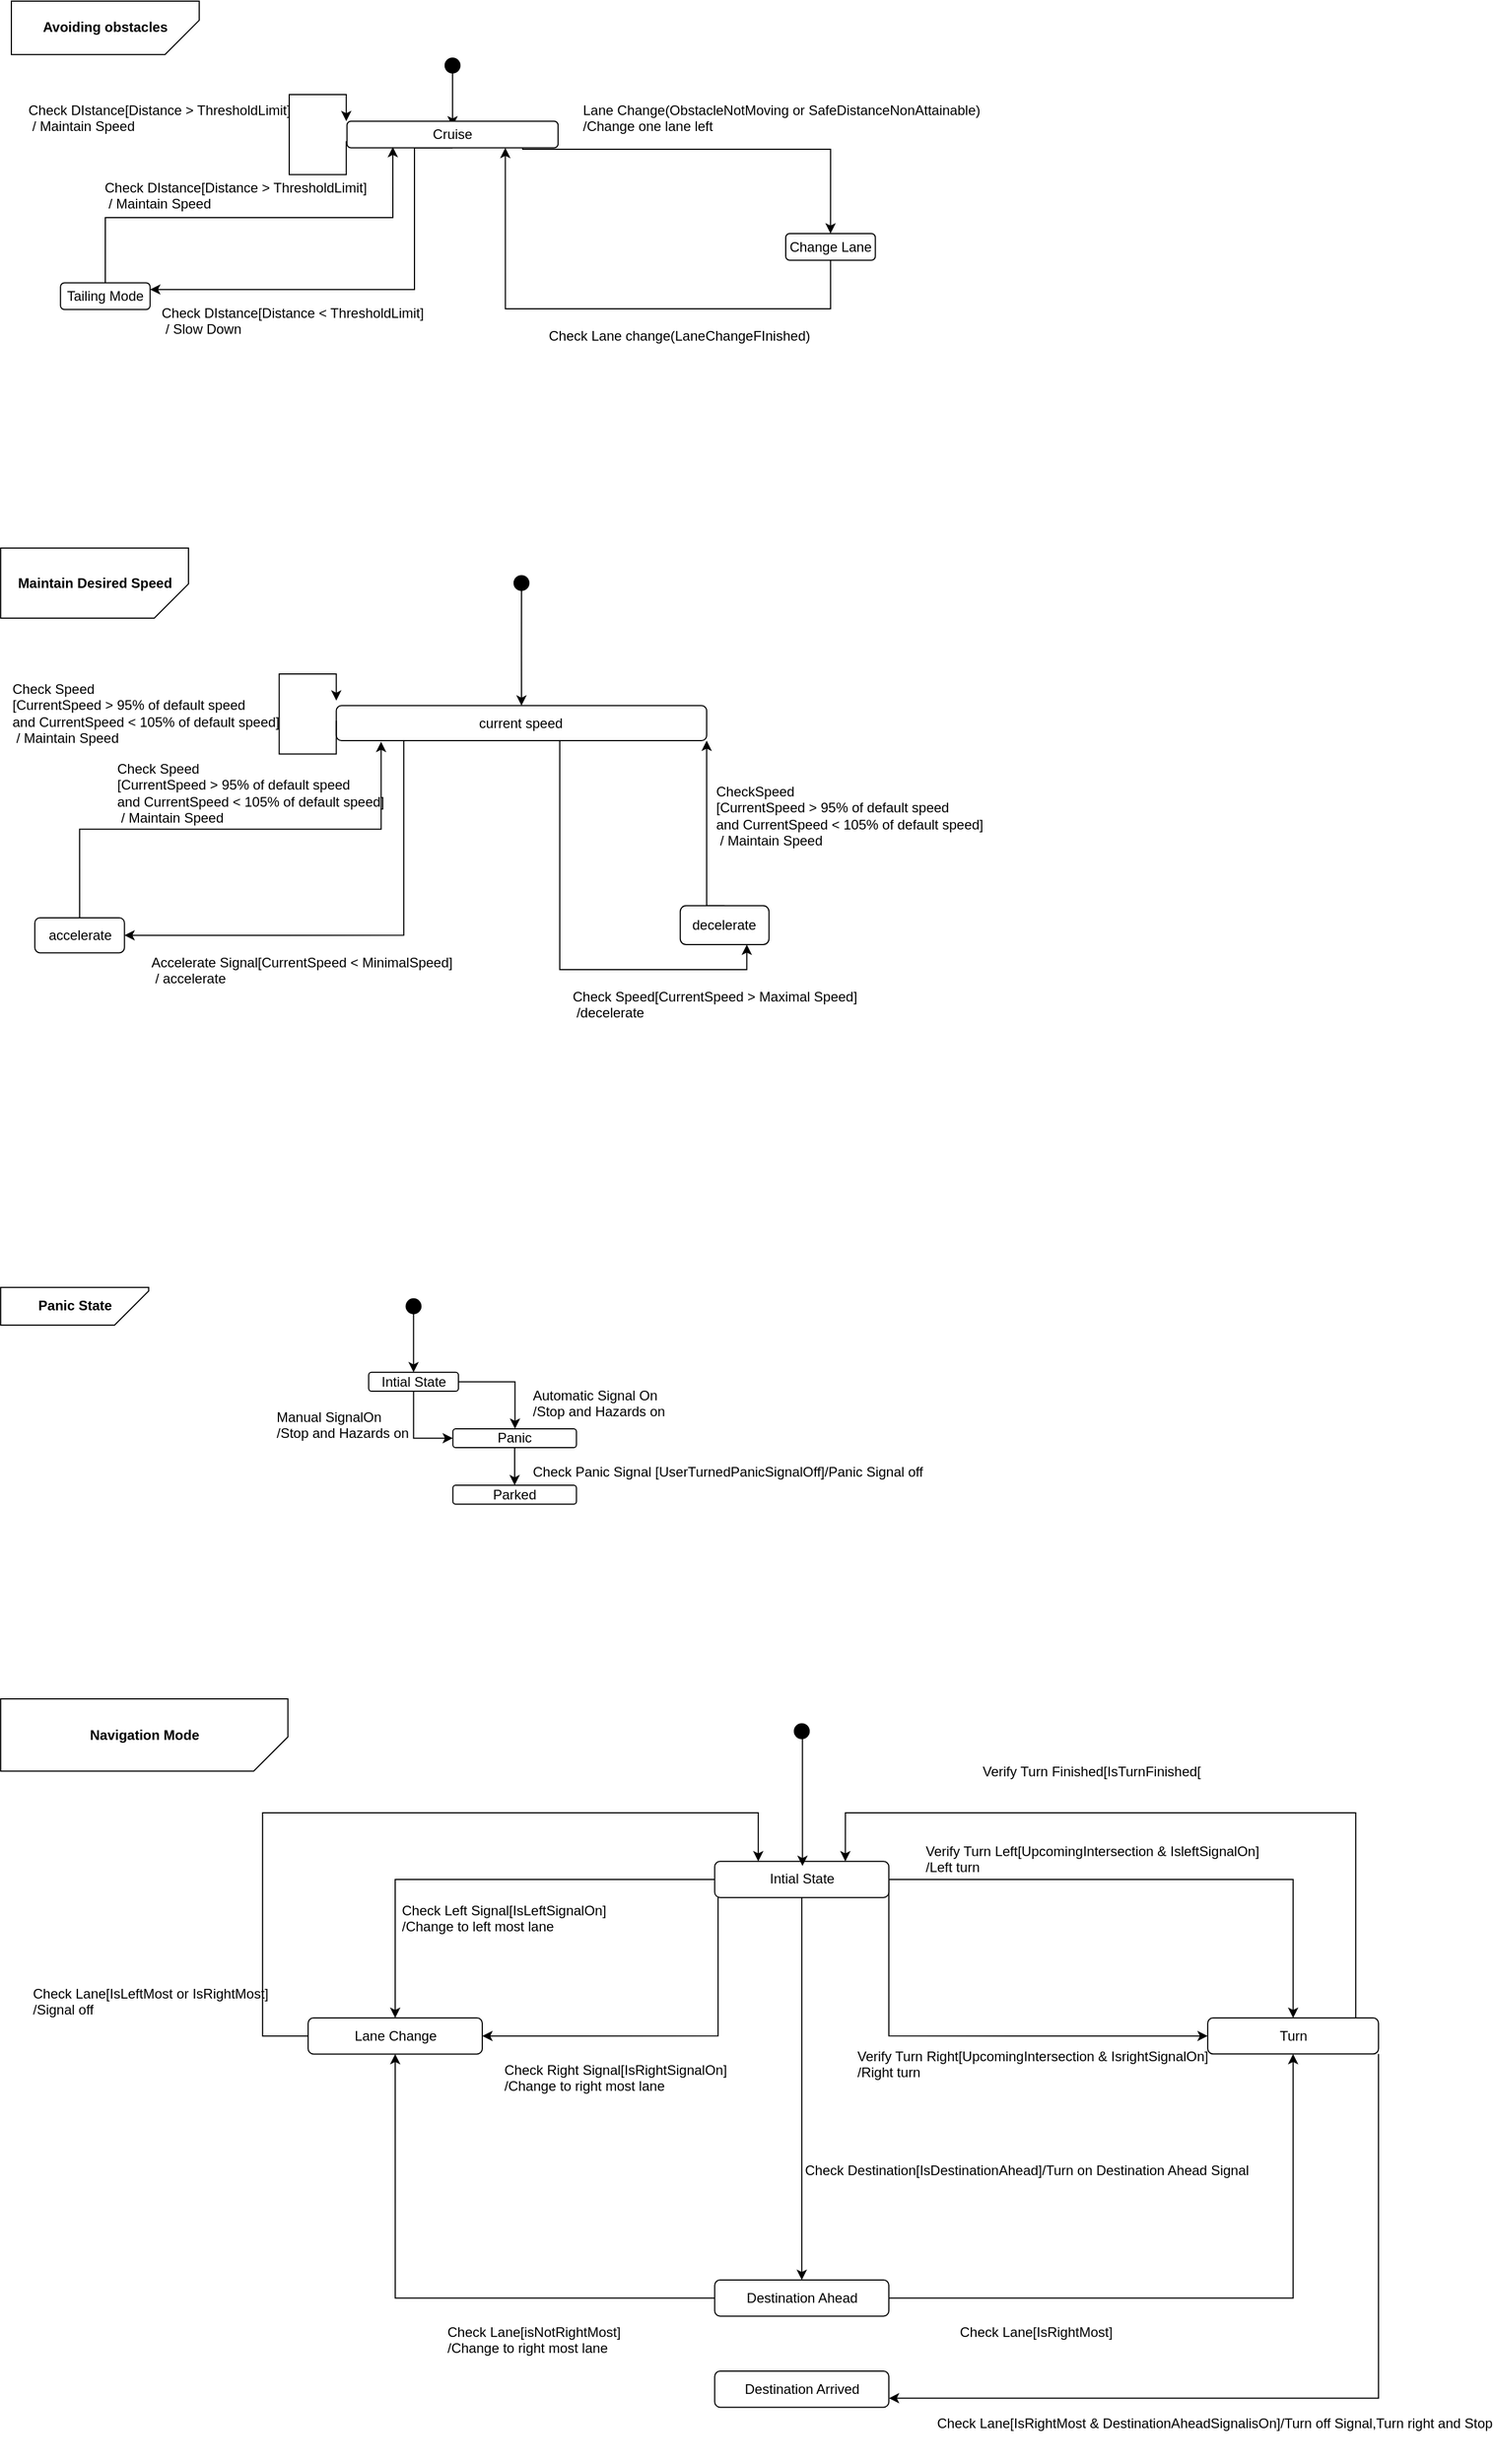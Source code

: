 <mxfile version="12.6.5" type="device"><diagram id="y0PFv6teLc5nAvoXfbdt" name="Page-1"><mxGraphModel dx="5912" dy="822" grid="1" gridSize="10" guides="1" tooltips="1" connect="1" arrows="1" fold="1" page="1" pageScale="1" pageWidth="850" pageHeight="1100" math="0" shadow="0"><root><mxCell id="0"/><mxCell id="1" parent="0"/><mxCell id="CaaASweqVnmhCwz1qeat-1" value="" style="group;fillColor=#FFFFFF;" vertex="1" connectable="0" parent="1"><mxGeometry x="-3649.41" y="1588.88" width="670" height="350" as="geometry"/></mxCell><mxCell id="CaaASweqVnmhCwz1qeat-2" value="&lt;b&gt;Panic State&lt;/b&gt;" style="shape=card;whiteSpace=wrap;html=1;fillColor=#FFFFFF;rotation=0;flipH=1;flipV=1;align=center;" vertex="1" parent="CaaASweqVnmhCwz1qeat-1"><mxGeometry x="0.003" y="-0.003" width="130" height="33.114" as="geometry"/></mxCell><mxCell id="CaaASweqVnmhCwz1qeat-31" value="" style="edgeStyle=orthogonalEdgeStyle;rounded=0;orthogonalLoop=1;jettySize=auto;html=1;entryX=0;entryY=0.5;entryDx=0;entryDy=0;" edge="1" parent="CaaASweqVnmhCwz1qeat-1" source="CaaASweqVnmhCwz1qeat-5" target="CaaASweqVnmhCwz1qeat-28"><mxGeometry relative="1" as="geometry"><mxPoint x="260.118" y="141.851" as="targetPoint"/></mxGeometry></mxCell><mxCell id="CaaASweqVnmhCwz1qeat-33" value="" style="edgeStyle=orthogonalEdgeStyle;rounded=0;orthogonalLoop=1;jettySize=auto;html=1;" edge="1" parent="CaaASweqVnmhCwz1qeat-1" source="CaaASweqVnmhCwz1qeat-5" target="CaaASweqVnmhCwz1qeat-28"><mxGeometry relative="1" as="geometry"><mxPoint x="465.059" y="82.783" as="targetPoint"/><Array as="points"><mxPoint x="451.659" y="82.93"/></Array></mxGeometry></mxCell><mxCell id="CaaASweqVnmhCwz1qeat-5" value="Intial State" style="rounded=1;whiteSpace=wrap;html=1;" vertex="1" parent="CaaASweqVnmhCwz1qeat-1"><mxGeometry x="323.176" y="74.505" width="78.824" height="16.557" as="geometry"/></mxCell><mxCell id="CaaASweqVnmhCwz1qeat-35" value="" style="edgeStyle=orthogonalEdgeStyle;rounded=0;orthogonalLoop=1;jettySize=auto;html=1;" edge="1" parent="CaaASweqVnmhCwz1qeat-1" source="CaaASweqVnmhCwz1qeat-28" target="CaaASweqVnmhCwz1qeat-34"><mxGeometry relative="1" as="geometry"/></mxCell><mxCell id="CaaASweqVnmhCwz1qeat-28" value="Panic" style="rounded=1;whiteSpace=wrap;html=1;" vertex="1" parent="CaaASweqVnmhCwz1qeat-1"><mxGeometry x="397.129" y="124.068" width="108.493" height="16.557" as="geometry"/></mxCell><mxCell id="CaaASweqVnmhCwz1qeat-34" value="Parked" style="rounded=1;whiteSpace=wrap;html=1;" vertex="1" parent="CaaASweqVnmhCwz1qeat-1"><mxGeometry x="397.129" y="173.632" width="108.493" height="16.557" as="geometry"/></mxCell><mxCell id="CaaASweqVnmhCwz1qeat-23" value="Automatic Signal On&lt;br&gt;/Stop and Hazards on" style="text;html=1;rotation=0;" vertex="1" parent="CaaASweqVnmhCwz1qeat-1"><mxGeometry x="465.056" y="80.678" width="179.174" height="19.317" as="geometry"/></mxCell><mxCell id="CaaASweqVnmhCwz1qeat-27" value="Manual SignalOn&lt;br&gt;/Stop and Hazards on" style="text;html=1;rotation=0;" vertex="1" parent="CaaASweqVnmhCwz1qeat-1"><mxGeometry x="240" y="100" width="94.59" height="35.25" as="geometry"/></mxCell><mxCell id="CaaASweqVnmhCwz1qeat-36" value="Check Panic Signal [UserTurnedPanicSignalOff]/Panic Signal off" style="text;html=1;rotation=0;" vertex="1" parent="CaaASweqVnmhCwz1qeat-1"><mxGeometry x="465.059" y="148.53" width="179.174" height="19.317" as="geometry"/></mxCell><mxCell id="CaaASweqVnmhCwz1qeat-44" value="" style="edgeStyle=orthogonalEdgeStyle;rounded=0;orthogonalLoop=1;jettySize=auto;html=1;entryX=0.5;entryY=0;entryDx=0;entryDy=0;" edge="1" parent="CaaASweqVnmhCwz1qeat-1" source="CaaASweqVnmhCwz1qeat-42" target="CaaASweqVnmhCwz1qeat-5"><mxGeometry relative="1" as="geometry"><mxPoint x="309.56" y="10" as="targetPoint"/></mxGeometry></mxCell><mxCell id="CaaASweqVnmhCwz1qeat-42" value="" style="ellipse;whiteSpace=wrap;html=1;aspect=fixed;fillColor=#000000;" vertex="1" parent="CaaASweqVnmhCwz1qeat-1"><mxGeometry x="356.087" y="10.051" width="13.008" height="13.008" as="geometry"/></mxCell><mxCell id="CaaASweqVnmhCwz1qeat-64" value="" style="group;fillColor=#FFFFFF;" vertex="1" connectable="0" parent="1"><mxGeometry x="-3649.41" y="1950" width="1300" height="670" as="geometry"/></mxCell><mxCell id="CaaASweqVnmhCwz1qeat-65" value="&lt;b&gt;Navigation Mode&lt;/b&gt;" style="shape=card;whiteSpace=wrap;html=1;fillColor=#FFFFFF;rotation=0;flipH=1;flipV=1;align=center;" vertex="1" parent="CaaASweqVnmhCwz1qeat-64"><mxGeometry x="0.006" y="-0.006" width="252.239" height="63.39" as="geometry"/></mxCell><mxCell id="CaaASweqVnmhCwz1qeat-80" value="" style="edgeStyle=orthogonalEdgeStyle;rounded=0;orthogonalLoop=1;jettySize=auto;html=1;" edge="1" parent="CaaASweqVnmhCwz1qeat-64" source="CaaASweqVnmhCwz1qeat-68" target="CaaASweqVnmhCwz1qeat-79"><mxGeometry relative="1" as="geometry"/></mxCell><mxCell id="CaaASweqVnmhCwz1qeat-90" value="" style="edgeStyle=orthogonalEdgeStyle;rounded=0;orthogonalLoop=1;jettySize=auto;html=1;" edge="1" parent="CaaASweqVnmhCwz1qeat-64" source="CaaASweqVnmhCwz1qeat-68" target="CaaASweqVnmhCwz1qeat-89"><mxGeometry relative="1" as="geometry"/></mxCell><mxCell id="CaaASweqVnmhCwz1qeat-92" value="" style="edgeStyle=orthogonalEdgeStyle;rounded=0;orthogonalLoop=1;jettySize=auto;html=1;entryX=0;entryY=0.5;entryDx=0;entryDy=0;" edge="1" parent="CaaASweqVnmhCwz1qeat-64" source="CaaASweqVnmhCwz1qeat-68" target="CaaASweqVnmhCwz1qeat-89"><mxGeometry relative="1" as="geometry"><mxPoint x="703.529" y="254.318" as="targetPoint"/><Array as="points"><mxPoint x="780" y="296"/></Array></mxGeometry></mxCell><mxCell id="CaaASweqVnmhCwz1qeat-103" value="" style="edgeStyle=orthogonalEdgeStyle;rounded=0;orthogonalLoop=1;jettySize=auto;html=1;" edge="1" parent="CaaASweqVnmhCwz1qeat-64" source="CaaASweqVnmhCwz1qeat-68" target="CaaASweqVnmhCwz1qeat-102"><mxGeometry relative="1" as="geometry"/></mxCell><mxCell id="CaaASweqVnmhCwz1qeat-68" value="Intial State" style="rounded=1;whiteSpace=wrap;html=1;" vertex="1" parent="CaaASweqVnmhCwz1qeat-64"><mxGeometry x="627.059" y="142.623" width="152.941" height="31.695" as="geometry"/></mxCell><mxCell id="CaaASweqVnmhCwz1qeat-105" value="" style="edgeStyle=orthogonalEdgeStyle;rounded=0;orthogonalLoop=1;jettySize=auto;html=1;entryX=0.5;entryY=1;entryDx=0;entryDy=0;" edge="1" parent="CaaASweqVnmhCwz1qeat-64" source="CaaASweqVnmhCwz1qeat-102" target="CaaASweqVnmhCwz1qeat-79"><mxGeometry relative="1" as="geometry"><mxPoint x="547.059" y="525.845" as="targetPoint"/></mxGeometry></mxCell><mxCell id="CaaASweqVnmhCwz1qeat-107" value="" style="edgeStyle=orthogonalEdgeStyle;rounded=0;orthogonalLoop=1;jettySize=auto;html=1;entryX=0.5;entryY=1;entryDx=0;entryDy=0;" edge="1" parent="CaaASweqVnmhCwz1qeat-64" source="CaaASweqVnmhCwz1qeat-102" target="CaaASweqVnmhCwz1qeat-89"><mxGeometry relative="1" as="geometry"><mxPoint x="860" y="525.845" as="targetPoint"/></mxGeometry></mxCell><mxCell id="CaaASweqVnmhCwz1qeat-102" value="Destination Ahead" style="rounded=1;whiteSpace=wrap;html=1;" vertex="1" parent="CaaASweqVnmhCwz1qeat-64"><mxGeometry x="627.059" y="509.998" width="152.941" height="31.695" as="geometry"/></mxCell><mxCell id="CaaASweqVnmhCwz1qeat-96" value="" style="edgeStyle=orthogonalEdgeStyle;rounded=0;orthogonalLoop=1;jettySize=auto;html=1;entryX=0.75;entryY=0;entryDx=0;entryDy=0;" edge="1" parent="CaaASweqVnmhCwz1qeat-64" source="CaaASweqVnmhCwz1qeat-89" target="CaaASweqVnmhCwz1qeat-68"><mxGeometry relative="1" as="geometry"><mxPoint x="1230" y="50" as="targetPoint"/><Array as="points"><mxPoint x="1190" y="100"/><mxPoint x="742" y="100"/></Array></mxGeometry></mxCell><mxCell id="CaaASweqVnmhCwz1qeat-190" value="" style="edgeStyle=orthogonalEdgeStyle;rounded=0;orthogonalLoop=1;jettySize=auto;html=1;entryX=1;entryY=0.75;entryDx=0;entryDy=0;" edge="1" parent="CaaASweqVnmhCwz1qeat-64" source="CaaASweqVnmhCwz1qeat-89" target="CaaASweqVnmhCwz1qeat-188"><mxGeometry relative="1" as="geometry"><mxPoint x="1290" y="295.835" as="targetPoint"/><Array as="points"><mxPoint x="1210" y="614"/></Array></mxGeometry></mxCell><mxCell id="CaaASweqVnmhCwz1qeat-89" value="Turn" style="rounded=1;whiteSpace=wrap;html=1;" vertex="1" parent="CaaASweqVnmhCwz1qeat-64"><mxGeometry x="1060" y="279.99" width="150" height="31.69" as="geometry"/></mxCell><mxCell id="CaaASweqVnmhCwz1qeat-85" value="" style="edgeStyle=orthogonalEdgeStyle;rounded=0;orthogonalLoop=1;jettySize=auto;html=1;entryX=0.25;entryY=0;entryDx=0;entryDy=0;" edge="1" parent="CaaASweqVnmhCwz1qeat-64" source="CaaASweqVnmhCwz1qeat-79" target="CaaASweqVnmhCwz1qeat-68"><mxGeometry relative="1" as="geometry"><mxPoint x="250" y="90" as="targetPoint"/><Array as="points"><mxPoint x="230" y="296"/><mxPoint x="230" y="100"/><mxPoint x="665" y="100"/></Array></mxGeometry></mxCell><mxCell id="CaaASweqVnmhCwz1qeat-79" value="Lane Change" style="rounded=1;whiteSpace=wrap;html=1;" vertex="1" parent="CaaASweqVnmhCwz1qeat-64"><mxGeometry x="269.999" y="279.998" width="152.941" height="31.695" as="geometry"/></mxCell><mxCell id="CaaASweqVnmhCwz1qeat-81" style="edgeStyle=orthogonalEdgeStyle;rounded=0;orthogonalLoop=1;jettySize=auto;html=1;entryX=1;entryY=0.5;entryDx=0;entryDy=0;" edge="1" parent="CaaASweqVnmhCwz1qeat-64" source="CaaASweqVnmhCwz1qeat-68" target="CaaASweqVnmhCwz1qeat-79"><mxGeometry relative="1" as="geometry"><mxPoint x="703.529" y="340" as="targetPoint"/><Array as="points"><mxPoint x="630" y="296"/></Array></mxGeometry></mxCell><mxCell id="CaaASweqVnmhCwz1qeat-86" value="Check Lane[IsLeftMost or IsRightMost]&lt;br&gt;/Signal off" style="text;html=1;rotation=0;" vertex="1" parent="CaaASweqVnmhCwz1qeat-64"><mxGeometry x="26.13" y="244.75" width="200" height="35.25" as="geometry"/></mxCell><mxCell id="CaaASweqVnmhCwz1qeat-87" value="Check Left Signal[IsLeftSignalOn]&lt;br&gt;/Change to left most lane" style="text;html=1;rotation=0;" vertex="1" parent="CaaASweqVnmhCwz1qeat-64"><mxGeometry x="350" y="172.0" width="200" height="35.25" as="geometry"/></mxCell><mxCell id="CaaASweqVnmhCwz1qeat-88" value="Check Right Signal[IsRightSignalOn]&lt;br&gt;/Change to right most lane" style="text;html=1;rotation=0;" vertex="1" parent="CaaASweqVnmhCwz1qeat-64"><mxGeometry x="440" y="311.69" width="200" height="35.25" as="geometry"/></mxCell><mxCell id="CaaASweqVnmhCwz1qeat-93" value="Verify Turn Left[UpcomingIntersection &amp;amp; IsleftSignalOn]&lt;br&gt;/Left turn" style="text;html=1;rotation=0;" vertex="1" parent="CaaASweqVnmhCwz1qeat-64"><mxGeometry x="810" y="120" width="200" height="35.25" as="geometry"/></mxCell><mxCell id="CaaASweqVnmhCwz1qeat-94" value="Verify Turn Right[UpcomingIntersection &amp;amp; IsrightSignalOn]&lt;br&gt;/Right turn" style="text;html=1;rotation=0;" vertex="1" parent="CaaASweqVnmhCwz1qeat-64"><mxGeometry x="750" y="300" width="200" height="35.25" as="geometry"/></mxCell><mxCell id="CaaASweqVnmhCwz1qeat-97" value="Verify Turn Finished[IsTurnFinished[" style="text;html=1;rotation=0;" vertex="1" parent="CaaASweqVnmhCwz1qeat-64"><mxGeometry x="860" y="50" width="200" height="35.25" as="geometry"/></mxCell><mxCell id="CaaASweqVnmhCwz1qeat-185" value="Check Lane[IsRightMost]" style="text;html=1;rotation=0;" vertex="1" parent="CaaASweqVnmhCwz1qeat-64"><mxGeometry x="840" y="541.69" width="200" height="35.25" as="geometry"/></mxCell><mxCell id="CaaASweqVnmhCwz1qeat-186" value="Check Destination[IsDestinationAhead]/Turn on Destination Ahead Signal" style="text;html=1;rotation=0;" vertex="1" parent="CaaASweqVnmhCwz1qeat-64"><mxGeometry x="703.92" y="400" width="200" height="35.25" as="geometry"/></mxCell><mxCell id="CaaASweqVnmhCwz1qeat-187" value="Check Lane[isNotRightMost]&lt;br&gt;/Change to right most lane&amp;nbsp;" style="text;html=1;rotation=0;" vertex="1" parent="CaaASweqVnmhCwz1qeat-64"><mxGeometry x="390" y="541.69" width="200" height="35.25" as="geometry"/></mxCell><mxCell id="CaaASweqVnmhCwz1qeat-188" value="Destination Arrived" style="rounded=1;whiteSpace=wrap;html=1;" vertex="1" parent="CaaASweqVnmhCwz1qeat-64"><mxGeometry x="627.059" y="589.998" width="152.941" height="31.695" as="geometry"/></mxCell><mxCell id="CaaASweqVnmhCwz1qeat-191" value="Check Lane[IsRightMost &amp;amp; DestinationAheadSignalisOn]/Turn off Signal,Turn right and Stop" style="text;html=1;rotation=0;" vertex="1" parent="CaaASweqVnmhCwz1qeat-64"><mxGeometry x="820" y="621.69" width="200" height="35.25" as="geometry"/></mxCell><mxCell id="CaaASweqVnmhCwz1qeat-268" value="" style="edgeStyle=orthogonalEdgeStyle;rounded=0;orthogonalLoop=1;jettySize=auto;html=1;entryX=0.464;entryY=0.043;entryDx=0;entryDy=0;entryPerimeter=0;" edge="1" parent="CaaASweqVnmhCwz1qeat-64" source="CaaASweqVnmhCwz1qeat-269"><mxGeometry relative="1" as="geometry"><mxPoint x="704.134" y="146.626" as="targetPoint"/><Array as="points"><mxPoint x="704.11" y="89.64"/></Array></mxGeometry></mxCell><mxCell id="CaaASweqVnmhCwz1qeat-269" value="" style="ellipse;whiteSpace=wrap;html=1;aspect=fixed;fillColor=#000000;" vertex="1" parent="CaaASweqVnmhCwz1qeat-64"><mxGeometry x="697.026" y="21.881" width="13.008" height="13.008" as="geometry"/></mxCell><mxCell id="CaaASweqVnmhCwz1qeat-192" value="" style="group;fillColor=#FFFFFF;" vertex="1" connectable="0" parent="1"><mxGeometry x="-3640" y="460" width="850" height="480" as="geometry"/></mxCell><mxCell id="CaaASweqVnmhCwz1qeat-193" value="&lt;b&gt;Avoiding obstacles&lt;/b&gt;" style="shape=card;whiteSpace=wrap;html=1;fillColor=#FFFFFF;rotation=0;flipH=1;flipV=1;align=center;" vertex="1" parent="CaaASweqVnmhCwz1qeat-192"><mxGeometry x="0.004" y="-0.005" width="164.925" height="46.829" as="geometry"/></mxCell><mxCell id="CaaASweqVnmhCwz1qeat-194" value="" style="edgeStyle=orthogonalEdgeStyle;rounded=0;orthogonalLoop=1;jettySize=auto;html=1;entryX=0.5;entryY=0.198;entryDx=0;entryDy=0;entryPerimeter=0;" edge="1" parent="CaaASweqVnmhCwz1qeat-192" source="CaaASweqVnmhCwz1qeat-195" target="CaaASweqVnmhCwz1qeat-198"><mxGeometry relative="1" as="geometry"><mxPoint x="387.411" y="143.005" as="targetPoint"/></mxGeometry></mxCell><mxCell id="CaaASweqVnmhCwz1qeat-195" value="" style="ellipse;whiteSpace=wrap;html=1;aspect=fixed;fillColor=#000000;" vertex="1" parent="CaaASweqVnmhCwz1qeat-192"><mxGeometry x="380.907" y="49.997" width="13.008" height="13.008" as="geometry"/></mxCell><mxCell id="CaaASweqVnmhCwz1qeat-196" style="edgeStyle=orthogonalEdgeStyle;rounded=0;orthogonalLoop=1;jettySize=auto;html=1;exitX=0.5;exitY=1;exitDx=0;exitDy=0;entryX=1;entryY=0.25;entryDx=0;entryDy=0;" edge="1" parent="CaaASweqVnmhCwz1qeat-192" source="CaaASweqVnmhCwz1qeat-198" target="CaaASweqVnmhCwz1qeat-202"><mxGeometry relative="1" as="geometry"><Array as="points"><mxPoint x="354" y="129"/><mxPoint x="354" y="253"/></Array></mxGeometry></mxCell><mxCell id="CaaASweqVnmhCwz1qeat-197" style="edgeStyle=orthogonalEdgeStyle;rounded=0;orthogonalLoop=1;jettySize=auto;html=1;exitX=1;exitY=0.75;exitDx=0;exitDy=0;entryX=0.5;entryY=0;entryDx=0;entryDy=0;" edge="1" parent="CaaASweqVnmhCwz1qeat-192" source="CaaASweqVnmhCwz1qeat-198" target="CaaASweqVnmhCwz1qeat-206"><mxGeometry relative="1" as="geometry"><Array as="points"><mxPoint x="449" y="123"/><mxPoint x="449" y="130"/><mxPoint x="719" y="130"/></Array><mxPoint x="719" y="200" as="targetPoint"/></mxGeometry></mxCell><mxCell id="CaaASweqVnmhCwz1qeat-198" value="Cruise" style="rounded=1;whiteSpace=wrap;html=1;" vertex="1" parent="CaaASweqVnmhCwz1qeat-192"><mxGeometry x="294.73" y="105.36" width="185.363" height="23.412" as="geometry"/></mxCell><mxCell id="CaaASweqVnmhCwz1qeat-199" style="edgeStyle=orthogonalEdgeStyle;rounded=0;orthogonalLoop=1;jettySize=auto;html=1;exitX=0;exitY=0.75;exitDx=0;exitDy=0;entryX=0;entryY=0;entryDx=0;entryDy=0;" edge="1" parent="CaaASweqVnmhCwz1qeat-192"><mxGeometry relative="1" as="geometry"><Array as="points"><mxPoint x="293.46" y="152.195"/><mxPoint x="243.983" y="152.195"/><mxPoint x="243.983" y="81.951"/><mxPoint x="293.46" y="81.951"/></Array><mxPoint x="294.095" y="122.927" as="sourcePoint"/><mxPoint x="294.095" y="105.366" as="targetPoint"/></mxGeometry></mxCell><mxCell id="CaaASweqVnmhCwz1qeat-200" value="Check DIstance[Distance &amp;gt; ThresholdLimit]&lt;br&gt;&amp;nbsp;/ Maintain Speed" style="text;html=1;" vertex="1" parent="CaaASweqVnmhCwz1qeat-192"><mxGeometry x="12.69" y="81.95" width="227.31" height="46.82" as="geometry"/></mxCell><mxCell id="CaaASweqVnmhCwz1qeat-201" style="edgeStyle=orthogonalEdgeStyle;rounded=0;orthogonalLoop=1;jettySize=auto;html=1;exitX=0.5;exitY=0;exitDx=0;exitDy=0;entryX=0.217;entryY=0.967;entryDx=0;entryDy=0;entryPerimeter=0;" edge="1" parent="CaaASweqVnmhCwz1qeat-192" source="CaaASweqVnmhCwz1qeat-202" target="CaaASweqVnmhCwz1qeat-198"><mxGeometry relative="1" as="geometry"><Array as="points"><mxPoint x="83" y="190"/><mxPoint x="335" y="190"/></Array></mxGeometry></mxCell><mxCell id="CaaASweqVnmhCwz1qeat-202" value="Tailing Mode" style="rounded=1;whiteSpace=wrap;html=1;" vertex="1" parent="CaaASweqVnmhCwz1qeat-192"><mxGeometry x="43.119" y="247.21" width="78.704" height="23.412" as="geometry"/></mxCell><mxCell id="CaaASweqVnmhCwz1qeat-203" value="&lt;font style=&quot;font-size: 12px&quot;&gt;Check DIstance[Distance &amp;lt; ThresholdLimit]&lt;br&gt;&amp;nbsp;/ Slow Down&lt;/font&gt;" style="text;html=1;rotation=0;" vertex="1" parent="CaaASweqVnmhCwz1qeat-192"><mxGeometry x="130.001" y="260" width="145.602" height="36" as="geometry"/></mxCell><mxCell id="CaaASweqVnmhCwz1qeat-204" value="&lt;font style=&quot;font-size: 12px&quot;&gt;Check DIstance[Distance &amp;gt; ThresholdLimit]&lt;br&gt;&amp;nbsp;/ Maintain Speed&lt;/font&gt;" style="text;html=1;rotation=0;" vertex="1" parent="CaaASweqVnmhCwz1qeat-192"><mxGeometry x="79.995" y="150" width="149.537" height="36.924" as="geometry"/></mxCell><mxCell id="CaaASweqVnmhCwz1qeat-205" style="edgeStyle=orthogonalEdgeStyle;rounded=0;orthogonalLoop=1;jettySize=auto;html=1;exitX=0.5;exitY=0;exitDx=0;exitDy=0;entryX=0.75;entryY=1;entryDx=0;entryDy=0;" edge="1" parent="CaaASweqVnmhCwz1qeat-192" source="CaaASweqVnmhCwz1qeat-206" target="CaaASweqVnmhCwz1qeat-198"><mxGeometry relative="1" as="geometry"><Array as="points"><mxPoint x="719" y="270"/><mxPoint x="434" y="270"/></Array></mxGeometry></mxCell><mxCell id="CaaASweqVnmhCwz1qeat-206" value="Change Lane" style="rounded=1;whiteSpace=wrap;html=1;" vertex="1" parent="CaaASweqVnmhCwz1qeat-192"><mxGeometry x="680.004" y="204" width="78.704" height="23.412" as="geometry"/></mxCell><mxCell id="CaaASweqVnmhCwz1qeat-207" value="Check Lane change(LaneChangeFInished)&amp;nbsp;" style="text;html=1;rotation=0;" vertex="1" parent="CaaASweqVnmhCwz1qeat-192"><mxGeometry x="469.996" y="280" width="145.602" height="36" as="geometry"/></mxCell><mxCell id="CaaASweqVnmhCwz1qeat-208" value="Lane Change(ObstacleNotMoving or SafeDistanceNonAttainable)&lt;br&gt;/Change one lane left" style="text;html=1;rotation=0;" vertex="1" parent="CaaASweqVnmhCwz1qeat-192"><mxGeometry x="499.997" y="81.95" width="271.528" height="36.92" as="geometry"/></mxCell><mxCell id="CaaASweqVnmhCwz1qeat-209" value="" style="group;fillColor=#FFFFFF;" vertex="1" connectable="0" parent="1"><mxGeometry x="-3649.41" y="940" width="850" height="646.193" as="geometry"/></mxCell><mxCell id="CaaASweqVnmhCwz1qeat-210" value="&lt;b&gt;Maintain Desired Speed&lt;/b&gt;" style="shape=card;whiteSpace=wrap;html=1;fillColor=#FFFFFF;rotation=0;flipH=1;flipV=1;align=center;" vertex="1" parent="CaaASweqVnmhCwz1qeat-209"><mxGeometry x="0.004" y="-0.006" width="164.925" height="61.463" as="geometry"/></mxCell><mxCell id="CaaASweqVnmhCwz1qeat-211" value="" style="edgeStyle=orthogonalEdgeStyle;rounded=0;orthogonalLoop=1;jettySize=auto;html=1;entryX=0.5;entryY=0;entryDx=0;entryDy=0;" edge="1" parent="CaaASweqVnmhCwz1qeat-209" source="CaaASweqVnmhCwz1qeat-212" target="CaaASweqVnmhCwz1qeat-215"><mxGeometry relative="1" as="geometry"><mxPoint x="457.361" y="117.23" as="targetPoint"/></mxGeometry></mxCell><mxCell id="CaaASweqVnmhCwz1qeat-212" value="" style="ellipse;whiteSpace=wrap;html=1;aspect=fixed;fillColor=#000000;" vertex="1" parent="CaaASweqVnmhCwz1qeat-209"><mxGeometry x="450.857" y="24.221" width="13.008" height="13.008" as="geometry"/></mxCell><mxCell id="CaaASweqVnmhCwz1qeat-213" style="edgeStyle=orthogonalEdgeStyle;rounded=0;orthogonalLoop=1;jettySize=auto;html=1;exitX=0.25;exitY=1;exitDx=0;exitDy=0;entryX=1;entryY=0.5;entryDx=0;entryDy=0;" edge="1" parent="CaaASweqVnmhCwz1qeat-209" source="CaaASweqVnmhCwz1qeat-215" target="CaaASweqVnmhCwz1qeat-217"><mxGeometry relative="1" as="geometry"><Array as="points"><mxPoint x="354" y="169"/><mxPoint x="354" y="340"/></Array></mxGeometry></mxCell><mxCell id="CaaASweqVnmhCwz1qeat-214" style="edgeStyle=orthogonalEdgeStyle;rounded=0;orthogonalLoop=1;jettySize=auto;html=1;exitX=0.75;exitY=1;exitDx=0;exitDy=0;entryX=0.75;entryY=1;entryDx=0;entryDy=0;" edge="1" parent="CaaASweqVnmhCwz1qeat-209" source="CaaASweqVnmhCwz1qeat-215" target="CaaASweqVnmhCwz1qeat-221"><mxGeometry relative="1" as="geometry"><Array as="points"><mxPoint x="491" y="169"/><mxPoint x="491" y="370"/><mxPoint x="655" y="370"/></Array><mxPoint x="779" y="380" as="targetPoint"/></mxGeometry></mxCell><mxCell id="CaaASweqVnmhCwz1qeat-215" value="current speed" style="rounded=1;whiteSpace=wrap;html=1;" vertex="1" parent="CaaASweqVnmhCwz1qeat-209"><mxGeometry x="294.73" y="138.29" width="325.27" height="30.73" as="geometry"/></mxCell><mxCell id="CaaASweqVnmhCwz1qeat-216" style="edgeStyle=orthogonalEdgeStyle;rounded=0;orthogonalLoop=1;jettySize=auto;html=1;exitX=0.5;exitY=0;exitDx=0;exitDy=0;entryX=0.121;entryY=1.032;entryDx=0;entryDy=0;entryPerimeter=0;" edge="1" parent="CaaASweqVnmhCwz1qeat-209" source="CaaASweqVnmhCwz1qeat-217" target="CaaASweqVnmhCwz1qeat-215"><mxGeometry relative="1" as="geometry"/></mxCell><mxCell id="CaaASweqVnmhCwz1qeat-217" value="accelerate" style="rounded=1;whiteSpace=wrap;html=1;" vertex="1" parent="CaaASweqVnmhCwz1qeat-209"><mxGeometry x="29.999" y="324.47" width="78.704" height="30.728" as="geometry"/></mxCell><mxCell id="CaaASweqVnmhCwz1qeat-218" value="&lt;font style=&quot;font-size: 12px&quot;&gt;Accelerate Signal[CurrentSpeed &amp;lt; MinimalSpeed]&lt;br&gt;&amp;nbsp;/ accelerate&lt;/font&gt;" style="text;html=1;rotation=0;" vertex="1" parent="CaaASweqVnmhCwz1qeat-209"><mxGeometry x="130.001" y="349.998" width="145.602" height="47.25" as="geometry"/></mxCell><mxCell id="CaaASweqVnmhCwz1qeat-219" value="Check Speed&lt;br&gt;[CurrentSpeed &amp;gt; 95% of default speed&lt;br&gt;and CurrentSpeed &amp;lt; 105% of default speed]&lt;br&gt;&amp;nbsp;/ Maintain Speed" style="text;html=1;rotation=0;" vertex="1" parent="CaaASweqVnmhCwz1qeat-209"><mxGeometry x="99.995" y="180" width="149.537" height="48.463" as="geometry"/></mxCell><mxCell id="CaaASweqVnmhCwz1qeat-220" style="edgeStyle=orthogonalEdgeStyle;rounded=0;orthogonalLoop=1;jettySize=auto;html=1;exitX=0.5;exitY=0;exitDx=0;exitDy=0;" edge="1" parent="CaaASweqVnmhCwz1qeat-209" source="CaaASweqVnmhCwz1qeat-221" target="CaaASweqVnmhCwz1qeat-215"><mxGeometry relative="1" as="geometry"><Array as="points"><mxPoint x="620" y="314"/></Array></mxGeometry></mxCell><mxCell id="CaaASweqVnmhCwz1qeat-221" value="&lt;span style=&quot;text-align: left ; white-space: nowrap&quot;&gt;decelerate&lt;/span&gt;" style="rounded=1;whiteSpace=wrap;html=1;" vertex="1" parent="CaaASweqVnmhCwz1qeat-209"><mxGeometry x="596.79" y="313.92" width="77.94" height="34.08" as="geometry"/></mxCell><mxCell id="CaaASweqVnmhCwz1qeat-222" value="CheckSpeed&lt;br&gt;[CurrentSpeed &amp;gt; 95% of default speed&lt;br&gt;and CurrentSpeed &amp;lt; 105% of default speed]&lt;br&gt;&amp;nbsp;/ Maintain Speed" style="text;html=1;rotation=0;" vertex="1" parent="CaaASweqVnmhCwz1qeat-209"><mxGeometry x="625.926" y="200.004" width="145.602" height="47.25" as="geometry"/></mxCell><mxCell id="CaaASweqVnmhCwz1qeat-223" value="Check Speed[CurrentSpeed &amp;gt; Maximal Speed]&lt;br&gt;&amp;nbsp;/decelerate" style="text;html=1;rotation=0;" vertex="1" parent="CaaASweqVnmhCwz1qeat-209"><mxGeometry x="499.997" y="379.996" width="271.528" height="48.458" as="geometry"/></mxCell><mxCell id="CaaASweqVnmhCwz1qeat-224" style="edgeStyle=orthogonalEdgeStyle;rounded=0;orthogonalLoop=1;jettySize=auto;html=1;exitX=0;exitY=0.75;exitDx=0;exitDy=0;entryX=0;entryY=0;entryDx=0;entryDy=0;" edge="1" parent="CaaASweqVnmhCwz1qeat-209"><mxGeometry relative="1" as="geometry"><Array as="points"><mxPoint x="294.1" y="180.735"/><mxPoint x="244.623" y="180.735"/><mxPoint x="244.623" y="110.491"/><mxPoint x="294.1" y="110.491"/></Array><mxPoint x="294.735" y="151.467" as="sourcePoint"/><mxPoint x="294.735" y="133.906" as="targetPoint"/></mxGeometry></mxCell><mxCell id="CaaASweqVnmhCwz1qeat-225" value="Check Speed&lt;br&gt;[CurrentSpeed &amp;gt; 95% of default speed&lt;br&gt;and CurrentSpeed &amp;lt; 105% of default speed]&lt;br&gt;&amp;nbsp;/ Maintain Speed" style="text;html=1;rotation=0;" vertex="1" parent="CaaASweqVnmhCwz1qeat-209"><mxGeometry x="8.0" y="110.0" width="227.31" height="46.82" as="geometry"/></mxCell></root></mxGraphModel></diagram></mxfile>